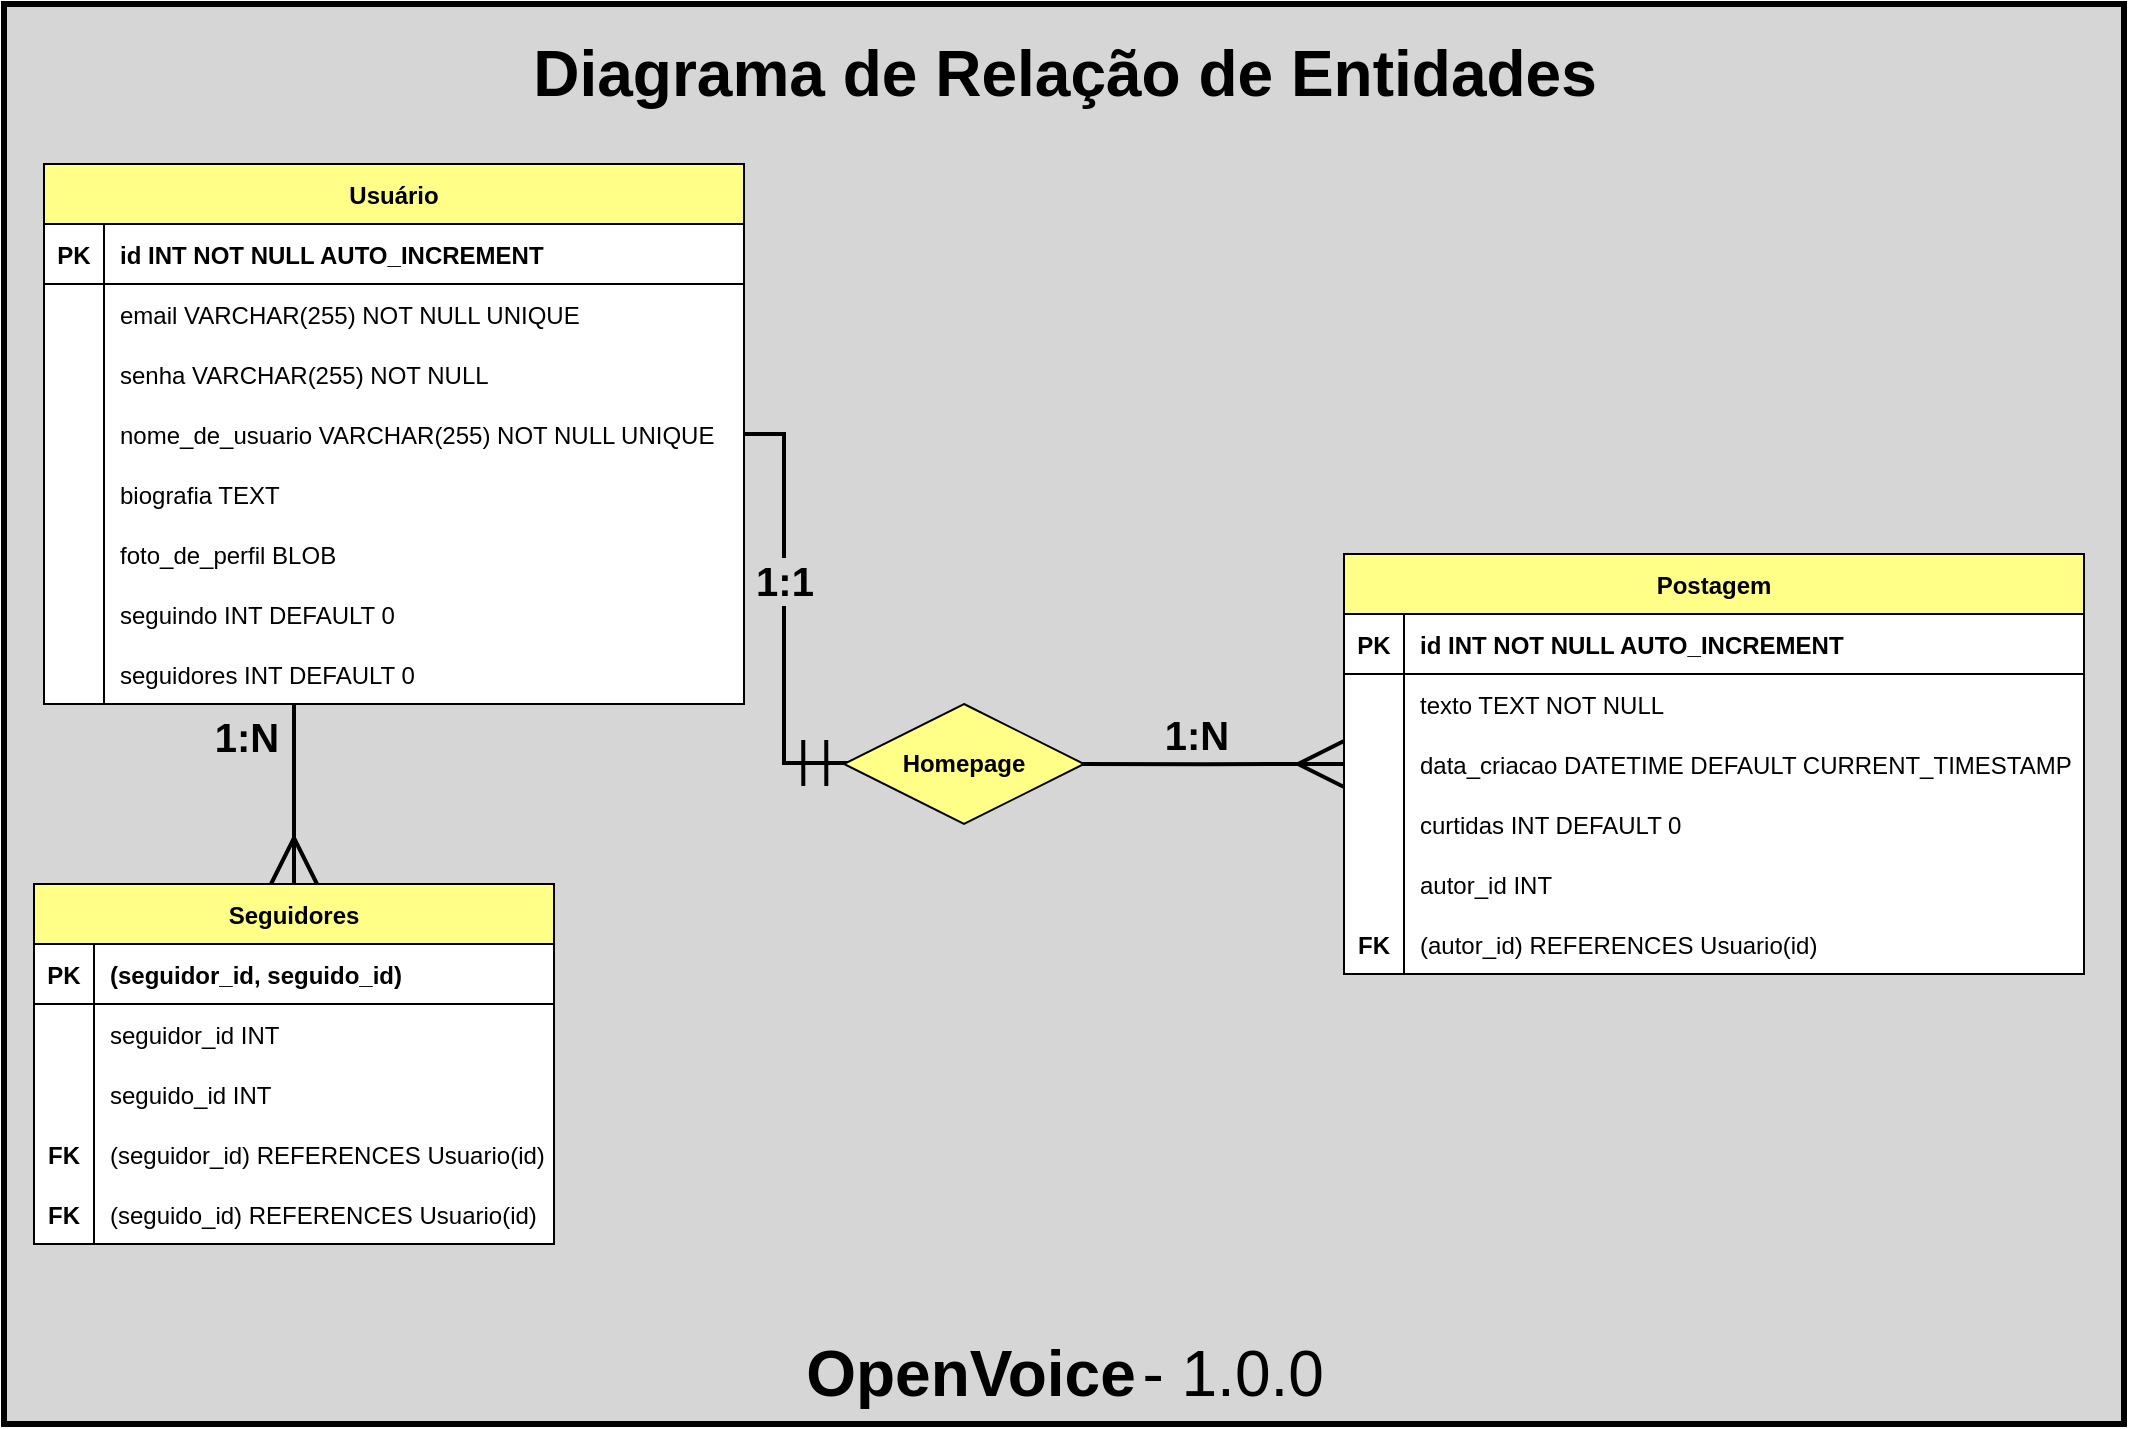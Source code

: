 <mxfile version="24.8.6">
  <diagram id="R2lEEEUBdFMjLlhIrx00" name="Page-1">
    <mxGraphModel dx="1788" dy="537" grid="0" gridSize="10" guides="1" tooltips="1" connect="1" arrows="1" fold="1" page="0" pageScale="1" pageWidth="850" pageHeight="1100" math="0" shadow="0" extFonts="Permanent Marker^https://fonts.googleapis.com/css?family=Permanent+Marker">
      <root>
        <mxCell id="0" />
        <mxCell id="1" parent="0" />
        <mxCell id="hm2O3VCrKE3EkjBrxDVe-1" value="" style="rounded=0;whiteSpace=wrap;html=1;font-weight:bold;strokeWidth=3;perimeterSpacing=0;fillColor=#D6D6D6;fillStyle=solid;" parent="1" vertex="1">
          <mxGeometry x="140" y="660" width="1060" height="710" as="geometry" />
        </mxCell>
        <mxCell id="hm2O3VCrKE3EkjBrxDVe-7" value="" style="whiteSpace=wrap;html=1;strokeColor=none;" parent="1" vertex="1">
          <mxGeometry x="810" y="965" width="370" height="180" as="geometry" />
        </mxCell>
        <mxCell id="q5SUplfIiiOO4nyNQWKq-36" value="Postagem" style="shape=table;startSize=30;container=1;collapsible=1;childLayout=tableLayout;fixedRows=1;rowLines=0;fontStyle=1;align=center;resizeLast=1;fillColor=#ffff88;strokeColor=#000000;" parent="1" vertex="1">
          <mxGeometry x="810" y="935" width="370" height="210" as="geometry" />
        </mxCell>
        <mxCell id="q5SUplfIiiOO4nyNQWKq-37" value="" style="shape=partialRectangle;collapsible=0;dropTarget=0;pointerEvents=0;fillColor=none;points=[[0,0.5],[1,0.5]];portConstraint=eastwest;top=0;left=0;right=0;bottom=1;" parent="q5SUplfIiiOO4nyNQWKq-36" vertex="1">
          <mxGeometry y="30" width="370" height="30" as="geometry" />
        </mxCell>
        <mxCell id="q5SUplfIiiOO4nyNQWKq-38" value="PK" style="shape=partialRectangle;overflow=hidden;connectable=0;fillColor=none;top=0;left=0;bottom=0;right=0;fontStyle=1;" parent="q5SUplfIiiOO4nyNQWKq-37" vertex="1">
          <mxGeometry width="30" height="30" as="geometry">
            <mxRectangle width="30" height="30" as="alternateBounds" />
          </mxGeometry>
        </mxCell>
        <mxCell id="q5SUplfIiiOO4nyNQWKq-39" value="id INT NOT NULL AUTO_INCREMENT" style="shape=partialRectangle;overflow=hidden;connectable=1;fillColor=none;top=0;left=0;bottom=0;right=0;align=left;spacingLeft=6;fontStyle=1;movable=1;resizable=1;rotatable=1;deletable=1;editable=1;locked=0;" parent="q5SUplfIiiOO4nyNQWKq-37" vertex="1">
          <mxGeometry x="30" width="340" height="30" as="geometry">
            <mxRectangle width="340" height="30" as="alternateBounds" />
          </mxGeometry>
        </mxCell>
        <mxCell id="q5SUplfIiiOO4nyNQWKq-40" value="" style="shape=partialRectangle;collapsible=0;dropTarget=0;pointerEvents=0;fillColor=none;points=[[0,0.5],[1,0.5]];portConstraint=eastwest;top=0;left=0;right=0;bottom=0;" parent="q5SUplfIiiOO4nyNQWKq-36" vertex="1">
          <mxGeometry y="60" width="370" height="30" as="geometry" />
        </mxCell>
        <mxCell id="q5SUplfIiiOO4nyNQWKq-41" value="" style="shape=partialRectangle;overflow=hidden;connectable=0;fillColor=none;top=0;left=0;bottom=0;right=0;" parent="q5SUplfIiiOO4nyNQWKq-40" vertex="1">
          <mxGeometry width="30" height="30" as="geometry">
            <mxRectangle width="30" height="30" as="alternateBounds" />
          </mxGeometry>
        </mxCell>
        <mxCell id="q5SUplfIiiOO4nyNQWKq-42" value="texto TEXT NOT NULL" style="shape=partialRectangle;overflow=hidden;connectable=0;fillColor=none;top=0;left=0;bottom=0;right=0;align=left;spacingLeft=6;" parent="q5SUplfIiiOO4nyNQWKq-40" vertex="1">
          <mxGeometry x="30" width="340" height="30" as="geometry">
            <mxRectangle width="340" height="30" as="alternateBounds" />
          </mxGeometry>
        </mxCell>
        <mxCell id="q5SUplfIiiOO4nyNQWKq-43" value="data_criacao DATETIME DEFAULT CURRENT_TIMESTAMP" style="shape=partialRectangle;overflow=hidden;connectable=0;fillColor=none;top=0;left=0;bottom=0;right=0;align=left;spacingLeft=6;" parent="1" vertex="1">
          <mxGeometry x="840" y="1025" width="340" height="30" as="geometry">
            <mxRectangle width="240" height="30" as="alternateBounds" />
          </mxGeometry>
        </mxCell>
        <mxCell id="q5SUplfIiiOO4nyNQWKq-44" value="curtidas INT DEFAULT 0" style="shape=partialRectangle;overflow=hidden;connectable=0;fillColor=none;top=0;left=0;bottom=0;right=0;align=left;spacingLeft=6;" parent="1" vertex="1">
          <mxGeometry x="840" y="1055" width="310" height="30" as="geometry">
            <mxRectangle width="240" height="30" as="alternateBounds" />
          </mxGeometry>
        </mxCell>
        <mxCell id="q5SUplfIiiOO4nyNQWKq-45" value="" style="endArrow=none;html=1;rounded=0;" parent="1" edge="1">
          <mxGeometry width="50" height="50" relative="1" as="geometry">
            <mxPoint x="840" y="1145" as="sourcePoint" />
            <mxPoint x="840" y="1025" as="targetPoint" />
          </mxGeometry>
        </mxCell>
        <mxCell id="q5SUplfIiiOO4nyNQWKq-46" value="autor_id INT" style="shape=partialRectangle;overflow=hidden;connectable=0;fillColor=none;top=0;left=0;bottom=0;right=0;align=left;spacingLeft=6;" parent="1" vertex="1">
          <mxGeometry x="840" y="1085" width="300" height="30" as="geometry">
            <mxRectangle width="240" height="30" as="alternateBounds" />
          </mxGeometry>
        </mxCell>
        <mxCell id="q5SUplfIiiOO4nyNQWKq-47" value="(autor_id) REFERENCES Usuario(id)" style="shape=partialRectangle;overflow=hidden;connectable=0;fillColor=none;top=0;left=0;bottom=0;right=0;align=left;spacingLeft=6;" parent="1" vertex="1">
          <mxGeometry x="840" y="1115" width="300" height="30" as="geometry">
            <mxRectangle width="240" height="30" as="alternateBounds" />
          </mxGeometry>
        </mxCell>
        <mxCell id="q5SUplfIiiOO4nyNQWKq-50" value="FK" style="shape=partialRectangle;overflow=hidden;connectable=0;fillColor=none;top=0;left=0;bottom=0;right=0;fontStyle=1;" parent="1" vertex="1">
          <mxGeometry x="810" y="1115" width="30" height="30" as="geometry">
            <mxRectangle width="30" height="30" as="alternateBounds" />
          </mxGeometry>
        </mxCell>
        <mxCell id="hm2O3VCrKE3EkjBrxDVe-6" value="" style="whiteSpace=wrap;html=1;strokeColor=none;" parent="1" vertex="1">
          <mxGeometry x="155" y="1130" width="260" height="150" as="geometry" />
        </mxCell>
        <mxCell id="q5SUplfIiiOO4nyNQWKq-81" style="edgeStyle=orthogonalEdgeStyle;rounded=0;orthogonalLoop=1;jettySize=auto;html=1;endArrow=none;endFill=0;startArrow=ERmany;startFill=0;endSize=6;startSize=20;strokeWidth=2;" parent="1" source="q5SUplfIiiOO4nyNQWKq-52" edge="1">
          <mxGeometry relative="1" as="geometry">
            <mxPoint x="285" y="1010" as="targetPoint" />
          </mxGeometry>
        </mxCell>
        <mxCell id="q5SUplfIiiOO4nyNQWKq-82" value="&lt;b&gt;&lt;font style=&quot;font-size: 20px;&quot;&gt;1:N&lt;/font&gt;&lt;/b&gt;" style="edgeLabel;html=1;align=center;verticalAlign=middle;resizable=0;points=[];labelBackgroundColor=#d6d6d6;" parent="q5SUplfIiiOO4nyNQWKq-81" vertex="1" connectable="0">
          <mxGeometry x="0.187" relative="1" as="geometry">
            <mxPoint x="-25" y="-21" as="offset" />
          </mxGeometry>
        </mxCell>
        <mxCell id="q5SUplfIiiOO4nyNQWKq-52" value="Seguidores" style="shape=table;startSize=30;container=1;collapsible=1;childLayout=tableLayout;fixedRows=1;rowLines=0;fontStyle=1;align=center;resizeLast=1;fillColor=#ffff88;strokeColor=#000000;" parent="1" vertex="1">
          <mxGeometry x="155" y="1100" width="260" height="180" as="geometry" />
        </mxCell>
        <mxCell id="q5SUplfIiiOO4nyNQWKq-53" value="" style="shape=partialRectangle;collapsible=0;dropTarget=0;pointerEvents=0;fillColor=none;points=[[0,0.5],[1,0.5]];portConstraint=eastwest;top=0;left=0;right=0;bottom=1;" parent="q5SUplfIiiOO4nyNQWKq-52" vertex="1">
          <mxGeometry y="30" width="260" height="30" as="geometry" />
        </mxCell>
        <mxCell id="q5SUplfIiiOO4nyNQWKq-54" value="PK" style="shape=partialRectangle;overflow=hidden;connectable=0;fillColor=none;top=0;left=0;bottom=0;right=0;fontStyle=1;" parent="q5SUplfIiiOO4nyNQWKq-53" vertex="1">
          <mxGeometry width="30" height="30" as="geometry">
            <mxRectangle width="30" height="30" as="alternateBounds" />
          </mxGeometry>
        </mxCell>
        <mxCell id="q5SUplfIiiOO4nyNQWKq-55" value="(seguidor_id, seguido_id)" style="shape=partialRectangle;overflow=hidden;connectable=1;fillColor=none;top=0;left=0;bottom=0;right=0;align=left;spacingLeft=6;fontStyle=1;movable=1;resizable=1;rotatable=1;deletable=1;editable=1;locked=0;" parent="q5SUplfIiiOO4nyNQWKq-53" vertex="1">
          <mxGeometry x="30" width="230" height="30" as="geometry">
            <mxRectangle width="230" height="30" as="alternateBounds" />
          </mxGeometry>
        </mxCell>
        <mxCell id="q5SUplfIiiOO4nyNQWKq-56" value="" style="shape=partialRectangle;collapsible=0;dropTarget=0;pointerEvents=0;fillColor=none;points=[[0,0.5],[1,0.5]];portConstraint=eastwest;top=0;left=0;right=0;bottom=0;" parent="q5SUplfIiiOO4nyNQWKq-52" vertex="1">
          <mxGeometry y="60" width="260" height="30" as="geometry" />
        </mxCell>
        <mxCell id="q5SUplfIiiOO4nyNQWKq-57" value="" style="shape=partialRectangle;overflow=hidden;connectable=0;fillColor=none;top=0;left=0;bottom=0;right=0;" parent="q5SUplfIiiOO4nyNQWKq-56" vertex="1">
          <mxGeometry width="30" height="30" as="geometry">
            <mxRectangle width="30" height="30" as="alternateBounds" />
          </mxGeometry>
        </mxCell>
        <mxCell id="q5SUplfIiiOO4nyNQWKq-58" value="seguidor_id INT" style="shape=partialRectangle;overflow=hidden;connectable=0;fillColor=none;top=0;left=0;bottom=0;right=0;align=left;spacingLeft=6;" parent="q5SUplfIiiOO4nyNQWKq-56" vertex="1">
          <mxGeometry x="30" width="230" height="30" as="geometry">
            <mxRectangle width="230" height="30" as="alternateBounds" />
          </mxGeometry>
        </mxCell>
        <mxCell id="q5SUplfIiiOO4nyNQWKq-59" value="seguido_id INT" style="shape=partialRectangle;overflow=hidden;connectable=0;fillColor=none;top=0;left=0;bottom=0;right=0;align=left;spacingLeft=6;" parent="1" vertex="1">
          <mxGeometry x="185" y="1190" width="230" height="30" as="geometry">
            <mxRectangle width="240" height="30" as="alternateBounds" />
          </mxGeometry>
        </mxCell>
        <mxCell id="q5SUplfIiiOO4nyNQWKq-60" value="(seguidor_id) REFERENCES Usuario(id)" style="shape=partialRectangle;overflow=hidden;connectable=0;fillColor=none;top=0;left=0;bottom=0;right=0;align=left;spacingLeft=6;" parent="1" vertex="1">
          <mxGeometry x="185" y="1220" width="230" height="30" as="geometry">
            <mxRectangle width="240" height="30" as="alternateBounds" />
          </mxGeometry>
        </mxCell>
        <mxCell id="q5SUplfIiiOO4nyNQWKq-61" value="" style="endArrow=none;html=1;rounded=0;" parent="1" edge="1">
          <mxGeometry width="50" height="50" relative="1" as="geometry">
            <mxPoint x="185" y="1280" as="sourcePoint" />
            <mxPoint x="185" y="1190" as="targetPoint" />
          </mxGeometry>
        </mxCell>
        <mxCell id="q5SUplfIiiOO4nyNQWKq-62" value="(seguido_id) REFERENCES Usuario(id)" style="shape=partialRectangle;overflow=hidden;connectable=0;fillColor=none;top=0;left=0;bottom=0;right=0;align=left;spacingLeft=6;" parent="1" vertex="1">
          <mxGeometry x="185" y="1250" width="230" height="30" as="geometry">
            <mxRectangle width="240" height="30" as="alternateBounds" />
          </mxGeometry>
        </mxCell>
        <mxCell id="q5SUplfIiiOO4nyNQWKq-66" value="FK" style="shape=partialRectangle;overflow=hidden;connectable=0;fillColor=none;top=0;left=0;bottom=0;right=0;fontStyle=1;" parent="1" vertex="1">
          <mxGeometry x="155" y="1220" width="30" height="30" as="geometry">
            <mxRectangle width="30" height="30" as="alternateBounds" />
          </mxGeometry>
        </mxCell>
        <mxCell id="q5SUplfIiiOO4nyNQWKq-67" value="FK" style="shape=partialRectangle;overflow=hidden;connectable=0;fillColor=none;top=0;left=0;bottom=0;right=0;fontStyle=1;" parent="1" vertex="1">
          <mxGeometry x="155" y="1250" width="30" height="30" as="geometry">
            <mxRectangle width="30" height="30" as="alternateBounds" />
          </mxGeometry>
        </mxCell>
        <mxCell id="q5SUplfIiiOO4nyNQWKq-77" style="edgeStyle=orthogonalEdgeStyle;rounded=0;orthogonalLoop=1;jettySize=auto;html=1;endArrow=ERmany;endFill=0;endSize=20;strokeWidth=2;exitX=0.986;exitY=0.501;exitDx=0;exitDy=0;exitPerimeter=0;entryX=0;entryY=0.5;entryDx=0;entryDy=0;" parent="1" source="q5SUplfIiiOO4nyNQWKq-84" target="q5SUplfIiiOO4nyNQWKq-36" edge="1">
          <mxGeometry relative="1" as="geometry">
            <mxPoint x="910" y="875" as="targetPoint" />
            <mxPoint x="750" y="875.0" as="sourcePoint" />
          </mxGeometry>
        </mxCell>
        <mxCell id="q5SUplfIiiOO4nyNQWKq-79" value="&lt;font style=&quot;font-size: 20px;&quot;&gt;1:N&lt;br&gt;&lt;/font&gt;" style="edgeLabel;html=1;align=center;verticalAlign=middle;resizable=0;points=[];labelBackgroundColor=#d6d6d6;fontStyle=1" parent="q5SUplfIiiOO4nyNQWKq-77" vertex="1" connectable="0">
          <mxGeometry x="-0.072" y="-2" relative="1" as="geometry">
            <mxPoint x="-4" y="-17" as="offset" />
          </mxGeometry>
        </mxCell>
        <mxCell id="q5SUplfIiiOO4nyNQWKq-76" style="edgeStyle=orthogonalEdgeStyle;rounded=0;orthogonalLoop=1;jettySize=auto;html=1;entryX=0.022;entryY=0.491;entryDx=0;entryDy=0;endArrow=ERmandOne;endFill=0;startSize=6;endSize=20;strokeWidth=2;entryPerimeter=0;fontStyle=1" parent="1" source="q5SUplfIiiOO4nyNQWKq-1" target="q5SUplfIiiOO4nyNQWKq-84" edge="1">
          <mxGeometry relative="1" as="geometry">
            <mxPoint x="610" y="875" as="targetPoint" />
          </mxGeometry>
        </mxCell>
        <mxCell id="q5SUplfIiiOO4nyNQWKq-78" value="&lt;font style=&quot;font-size: 20px;&quot;&gt;1:1&lt;br&gt;&lt;/font&gt;" style="edgeLabel;html=1;align=center;verticalAlign=middle;resizable=0;points=[];labelBackgroundColor=#d6d6d6;fontStyle=1" parent="q5SUplfIiiOO4nyNQWKq-76" vertex="1" connectable="0">
          <mxGeometry x="-0.016" y="1" relative="1" as="geometry">
            <mxPoint x="-1" y="-14" as="offset" />
          </mxGeometry>
        </mxCell>
        <mxCell id="q5SUplfIiiOO4nyNQWKq-84" value="&lt;b&gt;Homepage&lt;/b&gt;" style="shape=rhombus;perimeter=rhombusPerimeter;whiteSpace=wrap;html=1;align=center;fillColor=#ffff88;strokeColor=#000000;" parent="1" vertex="1">
          <mxGeometry x="560" y="1010" width="120" height="60" as="geometry" />
        </mxCell>
        <mxCell id="hm2O3VCrKE3EkjBrxDVe-3" value="" style="whiteSpace=wrap;html=1;fillColor=default;strokeColor=none;" parent="1" vertex="1">
          <mxGeometry x="160" y="770" width="350" height="240" as="geometry" />
        </mxCell>
        <mxCell id="q5SUplfIiiOO4nyNQWKq-1" value="Usuário" style="shape=table;startSize=30;container=1;collapsible=1;childLayout=tableLayout;fixedRows=1;rowLines=0;fontStyle=1;align=center;resizeLast=1;fillColor=#ffff88;strokeColor=#000000;" parent="1" vertex="1">
          <mxGeometry x="160" y="740" width="350" height="270" as="geometry" />
        </mxCell>
        <mxCell id="q5SUplfIiiOO4nyNQWKq-2" value="" style="shape=partialRectangle;collapsible=0;dropTarget=0;pointerEvents=0;fillColor=none;points=[[0,0.5],[1,0.5]];portConstraint=eastwest;top=0;left=0;right=0;bottom=1;" parent="q5SUplfIiiOO4nyNQWKq-1" vertex="1">
          <mxGeometry y="30" width="350" height="30" as="geometry" />
        </mxCell>
        <mxCell id="q5SUplfIiiOO4nyNQWKq-3" value="PK" style="shape=partialRectangle;overflow=hidden;connectable=0;fillColor=none;top=0;left=0;bottom=0;right=0;fontStyle=1;" parent="q5SUplfIiiOO4nyNQWKq-2" vertex="1">
          <mxGeometry width="30" height="30" as="geometry">
            <mxRectangle width="30" height="30" as="alternateBounds" />
          </mxGeometry>
        </mxCell>
        <mxCell id="q5SUplfIiiOO4nyNQWKq-4" value="id INT NOT NULL AUTO_INCREMENT" style="shape=partialRectangle;overflow=hidden;connectable=1;fillColor=none;top=0;left=0;bottom=0;right=0;align=left;spacingLeft=6;fontStyle=1;movable=1;resizable=1;rotatable=1;deletable=1;editable=1;locked=0;labelBackgroundColor=none;" parent="q5SUplfIiiOO4nyNQWKq-2" vertex="1">
          <mxGeometry x="30" width="320" height="30" as="geometry">
            <mxRectangle width="320" height="30" as="alternateBounds" />
          </mxGeometry>
        </mxCell>
        <mxCell id="q5SUplfIiiOO4nyNQWKq-5" value="" style="shape=partialRectangle;collapsible=0;dropTarget=0;pointerEvents=0;fillColor=none;points=[[0,0.5],[1,0.5]];portConstraint=eastwest;top=0;left=0;right=0;bottom=0;" parent="q5SUplfIiiOO4nyNQWKq-1" vertex="1">
          <mxGeometry y="60" width="350" height="30" as="geometry" />
        </mxCell>
        <mxCell id="q5SUplfIiiOO4nyNQWKq-6" value="" style="shape=partialRectangle;overflow=hidden;connectable=0;fillColor=none;top=0;left=0;bottom=0;right=0;" parent="q5SUplfIiiOO4nyNQWKq-5" vertex="1">
          <mxGeometry width="30" height="30" as="geometry">
            <mxRectangle width="30" height="30" as="alternateBounds" />
          </mxGeometry>
        </mxCell>
        <mxCell id="q5SUplfIiiOO4nyNQWKq-7" value="email VARCHAR(255) NOT NULL UNIQUE" style="shape=partialRectangle;overflow=hidden;connectable=0;fillColor=none;top=0;left=0;bottom=0;right=0;align=left;spacingLeft=6;labelBackgroundColor=default;strokeColor=inherit;" parent="q5SUplfIiiOO4nyNQWKq-5" vertex="1">
          <mxGeometry x="30" width="320" height="30" as="geometry">
            <mxRectangle width="320" height="30" as="alternateBounds" />
          </mxGeometry>
        </mxCell>
        <mxCell id="q5SUplfIiiOO4nyNQWKq-24" value="senha VARCHAR(255) NOT NULL" style="shape=partialRectangle;overflow=hidden;connectable=0;fillColor=none;top=0;left=0;bottom=0;right=0;align=left;spacingLeft=6;labelBackgroundColor=default;" parent="1" vertex="1">
          <mxGeometry x="190" y="830" width="320" height="30" as="geometry">
            <mxRectangle width="240" height="30" as="alternateBounds" />
          </mxGeometry>
        </mxCell>
        <mxCell id="q5SUplfIiiOO4nyNQWKq-26" value="nome_de_usuario VARCHAR(255) NOT NULL UNIQUE" style="shape=partialRectangle;overflow=hidden;connectable=0;fillColor=none;top=0;left=0;bottom=0;right=0;align=left;spacingLeft=6;" parent="1" vertex="1">
          <mxGeometry x="190" y="860" width="310" height="30" as="geometry">
            <mxRectangle width="240" height="30" as="alternateBounds" />
          </mxGeometry>
        </mxCell>
        <mxCell id="q5SUplfIiiOO4nyNQWKq-27" value="" style="endArrow=none;html=1;rounded=0;" parent="1" edge="1">
          <mxGeometry width="50" height="50" relative="1" as="geometry">
            <mxPoint x="190" y="1010" as="sourcePoint" />
            <mxPoint x="190" y="830" as="targetPoint" />
          </mxGeometry>
        </mxCell>
        <mxCell id="q5SUplfIiiOO4nyNQWKq-30" value="biografia TEXT" style="shape=partialRectangle;overflow=hidden;connectable=0;fillColor=none;top=0;left=0;bottom=0;right=0;align=left;spacingLeft=6;" parent="1" vertex="1">
          <mxGeometry x="190" y="890" width="300" height="30" as="geometry">
            <mxRectangle width="240" height="30" as="alternateBounds" />
          </mxGeometry>
        </mxCell>
        <mxCell id="q5SUplfIiiOO4nyNQWKq-31" value="foto_de_perfil BLOB" style="shape=partialRectangle;overflow=hidden;connectable=0;fillColor=none;top=0;left=0;bottom=0;right=0;align=left;spacingLeft=6;" parent="1" vertex="1">
          <mxGeometry x="190" y="920" width="300" height="30" as="geometry">
            <mxRectangle width="240" height="30" as="alternateBounds" />
          </mxGeometry>
        </mxCell>
        <mxCell id="q5SUplfIiiOO4nyNQWKq-32" value="seguindo INT DEFAULT 0" style="shape=partialRectangle;overflow=hidden;connectable=0;fillColor=none;top=0;left=0;bottom=0;right=0;align=left;spacingLeft=6;" parent="1" vertex="1">
          <mxGeometry x="190" y="950" width="300" height="30" as="geometry">
            <mxRectangle width="240" height="30" as="alternateBounds" />
          </mxGeometry>
        </mxCell>
        <mxCell id="q5SUplfIiiOO4nyNQWKq-33" value="seguidores INT DEFAULT 0" style="shape=partialRectangle;overflow=hidden;connectable=0;fillColor=none;top=0;left=0;bottom=0;right=0;align=left;spacingLeft=6;" parent="1" vertex="1">
          <mxGeometry x="190" y="980" width="300" height="30" as="geometry">
            <mxRectangle width="240" height="30" as="alternateBounds" />
          </mxGeometry>
        </mxCell>
        <mxCell id="hm2O3VCrKE3EkjBrxDVe-8" value="&lt;b&gt;&lt;font style=&quot;font-size: 32px;&quot;&gt;Diagrama de Relação de Entidades&lt;br&gt;&lt;/font&gt;&lt;/b&gt;" style="text;html=1;align=center;verticalAlign=middle;resizable=0;points=[];autosize=1;strokeColor=none;fillColor=none;" parent="1" vertex="1">
          <mxGeometry x="395" y="670" width="550" height="50" as="geometry" />
        </mxCell>
        <mxCell id="hm2O3VCrKE3EkjBrxDVe-9" value="&lt;b&gt;&lt;font style=&quot;font-size: 32px;&quot;&gt;OpenVoice&lt;/font&gt;&lt;/b&gt; &lt;font style=&quot;font-size: 32px;&quot;&gt;- 1.0.0&lt;/font&gt;" style="text;html=1;align=center;verticalAlign=middle;resizable=0;points=[];autosize=1;strokeColor=none;fillColor=none;" parent="1" vertex="1">
          <mxGeometry x="531" y="1320" width="278" height="50" as="geometry" />
        </mxCell>
      </root>
    </mxGraphModel>
  </diagram>
</mxfile>
